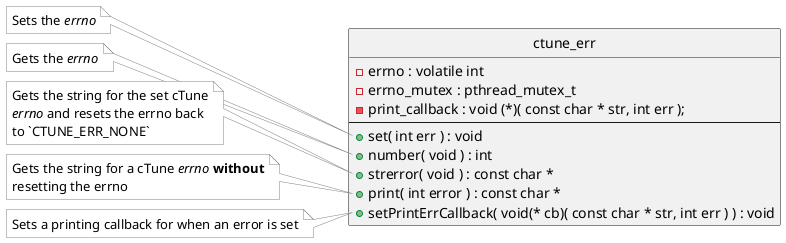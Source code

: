 @startuml
'https://plantuml.com/component-diagram

hide circle

skinparam note {
    BackgroundColor white
    ArrowColor gray
    BorderColor grey
}

class ctune_err {
    - errno : volatile int
    - errno_mutex : pthread_mutex_t
    - print_callback : void (*)( const char * str, int err );
    ----
    + set( int err ) : void
    + number( void ) : int
    + strerror( void ) : const char *
    + print( int error ) : const char *
    + setPrintErrCallback( void(* cb)( const char * str, int err ) ) : void
}

note left of ctune_err::set(
    Sets the <i>errno</i>
end note

note left of ctune_err::number(
    Gets the <i>errno</i>
end note

note left of ctune_err::strerror( #grey
    Gets the string for the set cTune
    <i>errno</i> and resets the errno back
    to `CTUNE_ERR_NONE`
end note

note left of ctune_err::print(
    Gets the string for a cTune <i>errno</i> **without**
    resetting the errno
end note

note left of ctune_err::setPrintErrCallback(
    Sets a printing callback for when an error is set
end note

@enduml